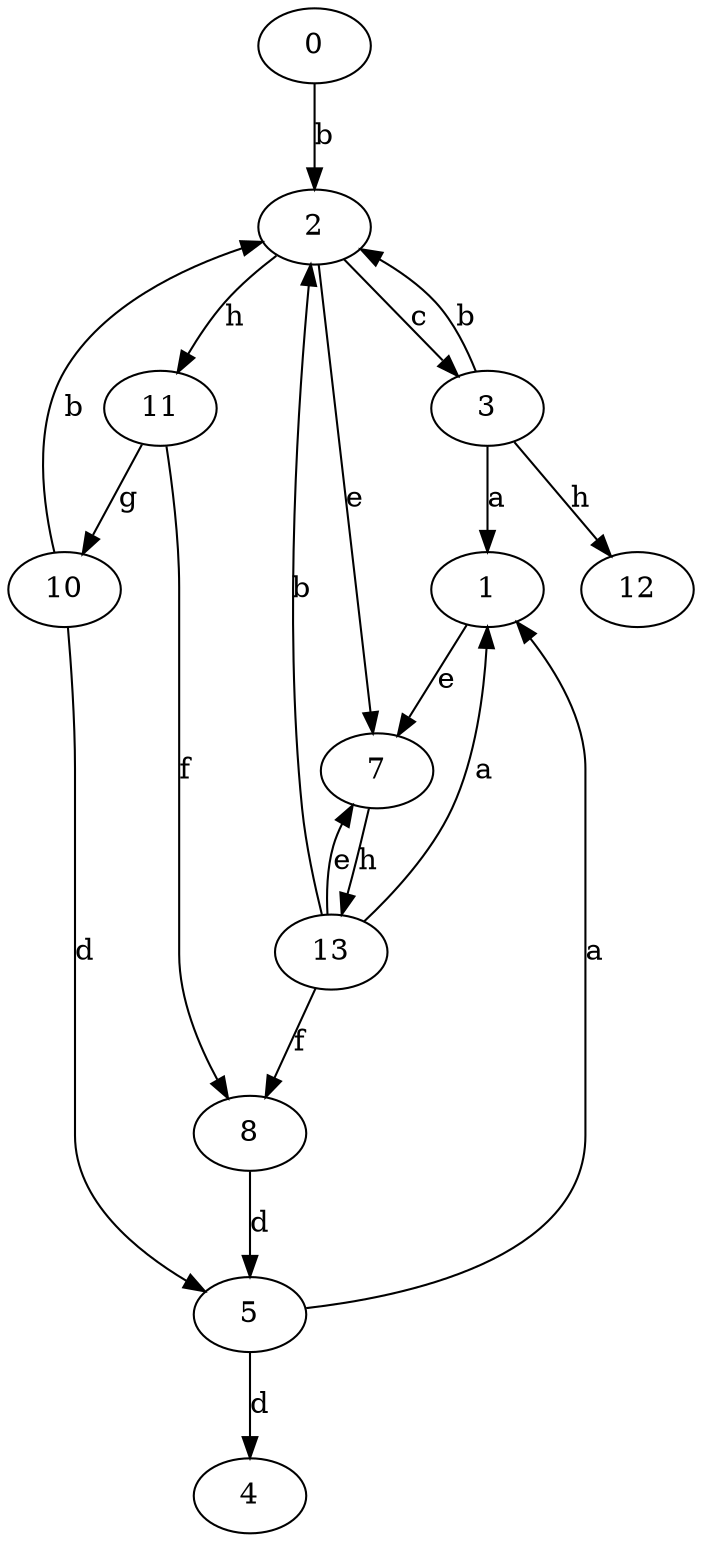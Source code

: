strict digraph  {
0;
1;
2;
3;
4;
5;
7;
8;
10;
11;
12;
13;
0 -> 2  [label=b];
1 -> 7  [label=e];
2 -> 3  [label=c];
2 -> 7  [label=e];
2 -> 11  [label=h];
3 -> 1  [label=a];
3 -> 2  [label=b];
3 -> 12  [label=h];
5 -> 1  [label=a];
5 -> 4  [label=d];
7 -> 13  [label=h];
8 -> 5  [label=d];
10 -> 2  [label=b];
10 -> 5  [label=d];
11 -> 8  [label=f];
11 -> 10  [label=g];
13 -> 1  [label=a];
13 -> 2  [label=b];
13 -> 7  [label=e];
13 -> 8  [label=f];
}

